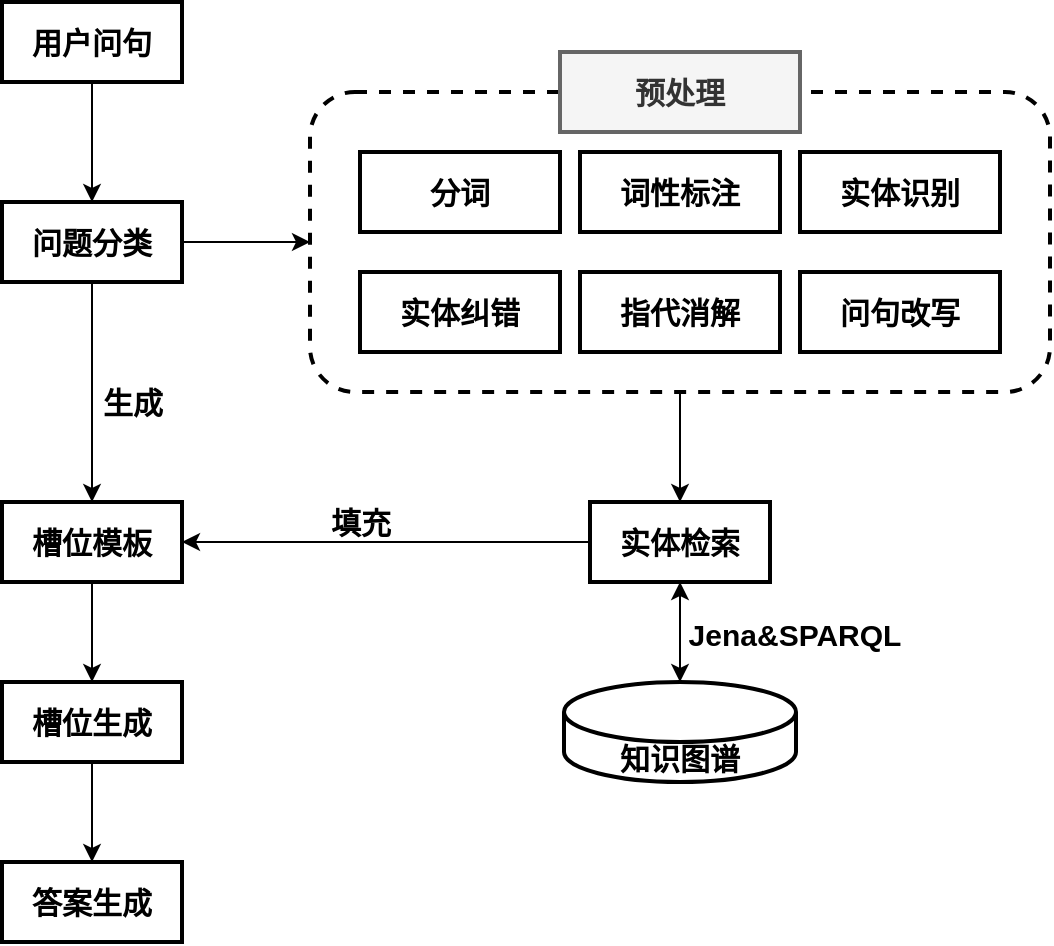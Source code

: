 <mxfile version="16.6.4" type="github">
  <diagram id="NYdzenEKTAjqkliWwF4i" name="Page-1">
    <mxGraphModel dx="1422" dy="794" grid="1" gridSize="10" guides="1" tooltips="1" connect="1" arrows="1" fold="1" page="1" pageScale="1" pageWidth="827" pageHeight="1169" math="0" shadow="0">
      <root>
        <mxCell id="0" />
        <mxCell id="1" parent="0" />
        <mxCell id="Znf2qzdWXlTigj-E0mfr-18" style="edgeStyle=orthogonalEdgeStyle;rounded=0;orthogonalLoop=1;jettySize=auto;html=1;exitX=0.5;exitY=1;exitDx=0;exitDy=0;entryX=0.5;entryY=0;entryDx=0;entryDy=0;fontSize=15;" edge="1" parent="1" source="Znf2qzdWXlTigj-E0mfr-9" target="Znf2qzdWXlTigj-E0mfr-17">
          <mxGeometry relative="1" as="geometry" />
        </mxCell>
        <mxCell id="Znf2qzdWXlTigj-E0mfr-9" value="" style="rounded=1;whiteSpace=wrap;html=1;fontSize=15;strokeWidth=2;dashed=1;" vertex="1" parent="1">
          <mxGeometry x="404" y="145" width="370" height="150" as="geometry" />
        </mxCell>
        <mxCell id="Znf2qzdWXlTigj-E0mfr-14" style="edgeStyle=orthogonalEdgeStyle;rounded=0;orthogonalLoop=1;jettySize=auto;html=1;exitX=0.5;exitY=1;exitDx=0;exitDy=0;fontSize=15;" edge="1" parent="1" source="Znf2qzdWXlTigj-E0mfr-1" target="Znf2qzdWXlTigj-E0mfr-5">
          <mxGeometry relative="1" as="geometry" />
        </mxCell>
        <mxCell id="Znf2qzdWXlTigj-E0mfr-1" value="&lt;font style=&quot;font-size: 15px&quot;&gt;&lt;b&gt;用户问句&lt;/b&gt;&lt;/font&gt;" style="rounded=0;whiteSpace=wrap;html=1;strokeWidth=2;" vertex="1" parent="1">
          <mxGeometry x="250" y="100" width="90" height="40" as="geometry" />
        </mxCell>
        <mxCell id="Znf2qzdWXlTigj-E0mfr-2" value="&lt;b&gt;分词&lt;/b&gt;" style="rounded=0;whiteSpace=wrap;html=1;fontSize=15;strokeWidth=2;" vertex="1" parent="1">
          <mxGeometry x="429" y="175" width="100" height="40" as="geometry" />
        </mxCell>
        <mxCell id="Znf2qzdWXlTigj-E0mfr-3" value="&lt;b&gt;词性标注&lt;/b&gt;" style="rounded=0;whiteSpace=wrap;html=1;fontSize=15;strokeWidth=2;" vertex="1" parent="1">
          <mxGeometry x="539" y="175" width="100" height="40" as="geometry" />
        </mxCell>
        <mxCell id="Znf2qzdWXlTigj-E0mfr-4" value="&lt;b&gt;实体识别&lt;/b&gt;" style="rounded=0;whiteSpace=wrap;html=1;fontSize=15;strokeWidth=2;" vertex="1" parent="1">
          <mxGeometry x="649" y="175" width="100" height="40" as="geometry" />
        </mxCell>
        <mxCell id="Znf2qzdWXlTigj-E0mfr-15" style="edgeStyle=orthogonalEdgeStyle;rounded=0;orthogonalLoop=1;jettySize=auto;html=1;exitX=1;exitY=0.5;exitDx=0;exitDy=0;entryX=0;entryY=0.5;entryDx=0;entryDy=0;fontSize=15;" edge="1" parent="1" source="Znf2qzdWXlTigj-E0mfr-5" target="Znf2qzdWXlTigj-E0mfr-9">
          <mxGeometry relative="1" as="geometry" />
        </mxCell>
        <mxCell id="Znf2qzdWXlTigj-E0mfr-16" style="edgeStyle=orthogonalEdgeStyle;rounded=0;orthogonalLoop=1;jettySize=auto;html=1;exitX=0.5;exitY=1;exitDx=0;exitDy=0;fontSize=15;" edge="1" parent="1" source="Znf2qzdWXlTigj-E0mfr-5" target="Znf2qzdWXlTigj-E0mfr-13">
          <mxGeometry relative="1" as="geometry" />
        </mxCell>
        <mxCell id="Znf2qzdWXlTigj-E0mfr-5" value="&lt;font style=&quot;font-size: 15px&quot;&gt;&lt;b&gt;问题分类&lt;/b&gt;&lt;/font&gt;" style="rounded=0;whiteSpace=wrap;html=1;strokeWidth=2;" vertex="1" parent="1">
          <mxGeometry x="250" y="200" width="90" height="40" as="geometry" />
        </mxCell>
        <mxCell id="Znf2qzdWXlTigj-E0mfr-6" value="&lt;b&gt;实体纠错&lt;/b&gt;" style="rounded=0;whiteSpace=wrap;html=1;fontSize=15;strokeWidth=2;" vertex="1" parent="1">
          <mxGeometry x="429" y="235" width="100" height="40" as="geometry" />
        </mxCell>
        <mxCell id="Znf2qzdWXlTigj-E0mfr-7" value="&lt;b&gt;指代消解&lt;/b&gt;" style="rounded=0;whiteSpace=wrap;html=1;fontSize=15;strokeWidth=2;" vertex="1" parent="1">
          <mxGeometry x="539" y="235" width="100" height="40" as="geometry" />
        </mxCell>
        <mxCell id="Znf2qzdWXlTigj-E0mfr-8" value="&lt;b&gt;问句改写&lt;/b&gt;" style="rounded=0;whiteSpace=wrap;html=1;fontSize=15;strokeWidth=2;" vertex="1" parent="1">
          <mxGeometry x="649" y="235" width="100" height="40" as="geometry" />
        </mxCell>
        <mxCell id="Znf2qzdWXlTigj-E0mfr-10" value="&lt;b&gt;预处理&lt;/b&gt;" style="rounded=0;whiteSpace=wrap;html=1;fontSize=15;strokeWidth=2;fillColor=#f5f5f5;strokeColor=#666666;fontColor=#333333;" vertex="1" parent="1">
          <mxGeometry x="529" y="125" width="120" height="40" as="geometry" />
        </mxCell>
        <mxCell id="Znf2qzdWXlTigj-E0mfr-20" style="edgeStyle=orthogonalEdgeStyle;rounded=0;orthogonalLoop=1;jettySize=auto;html=1;exitX=0.5;exitY=1;exitDx=0;exitDy=0;fontSize=15;" edge="1" parent="1" source="Znf2qzdWXlTigj-E0mfr-13">
          <mxGeometry relative="1" as="geometry">
            <mxPoint x="295" y="440" as="targetPoint" />
          </mxGeometry>
        </mxCell>
        <mxCell id="Znf2qzdWXlTigj-E0mfr-13" value="&lt;font style=&quot;font-size: 15px&quot;&gt;&lt;b&gt;槽位模板&lt;/b&gt;&lt;/font&gt;" style="rounded=0;whiteSpace=wrap;html=1;strokeWidth=2;" vertex="1" parent="1">
          <mxGeometry x="250" y="350" width="90" height="40" as="geometry" />
        </mxCell>
        <mxCell id="Znf2qzdWXlTigj-E0mfr-19" style="edgeStyle=orthogonalEdgeStyle;rounded=0;orthogonalLoop=1;jettySize=auto;html=1;exitX=0;exitY=0.5;exitDx=0;exitDy=0;fontSize=15;" edge="1" parent="1" source="Znf2qzdWXlTigj-E0mfr-17" target="Znf2qzdWXlTigj-E0mfr-13">
          <mxGeometry relative="1" as="geometry" />
        </mxCell>
        <mxCell id="Znf2qzdWXlTigj-E0mfr-17" value="&lt;font style=&quot;font-size: 15px&quot;&gt;&lt;b&gt;实体检索&lt;/b&gt;&lt;/font&gt;" style="rounded=0;whiteSpace=wrap;html=1;strokeWidth=2;" vertex="1" parent="1">
          <mxGeometry x="544" y="350" width="90" height="40" as="geometry" />
        </mxCell>
        <mxCell id="Znf2qzdWXlTigj-E0mfr-27" style="edgeStyle=orthogonalEdgeStyle;rounded=0;orthogonalLoop=1;jettySize=auto;html=1;exitX=0.5;exitY=1;exitDx=0;exitDy=0;fontSize=15;" edge="1" parent="1" source="Znf2qzdWXlTigj-E0mfr-21" target="Znf2qzdWXlTigj-E0mfr-26">
          <mxGeometry relative="1" as="geometry" />
        </mxCell>
        <mxCell id="Znf2qzdWXlTigj-E0mfr-21" value="&lt;font style=&quot;font-size: 15px&quot;&gt;&lt;b&gt;槽位生成&lt;/b&gt;&lt;/font&gt;" style="rounded=0;whiteSpace=wrap;html=1;strokeWidth=2;" vertex="1" parent="1">
          <mxGeometry x="250" y="440" width="90" height="40" as="geometry" />
        </mxCell>
        <mxCell id="Znf2qzdWXlTigj-E0mfr-22" value="&lt;b&gt;生成&lt;/b&gt;" style="text;html=1;align=center;verticalAlign=middle;resizable=0;points=[];autosize=1;strokeColor=none;fillColor=none;fontSize=15;" vertex="1" parent="1">
          <mxGeometry x="290" y="290" width="50" height="20" as="geometry" />
        </mxCell>
        <mxCell id="Znf2qzdWXlTigj-E0mfr-23" value="&lt;b&gt;填充&lt;/b&gt;" style="text;html=1;align=center;verticalAlign=middle;resizable=0;points=[];autosize=1;strokeColor=none;fillColor=none;fontSize=15;" vertex="1" parent="1">
          <mxGeometry x="404" y="350" width="50" height="20" as="geometry" />
        </mxCell>
        <mxCell id="Znf2qzdWXlTigj-E0mfr-25" style="edgeStyle=orthogonalEdgeStyle;rounded=0;orthogonalLoop=1;jettySize=auto;html=1;exitX=0.5;exitY=0;exitDx=0;exitDy=0;exitPerimeter=0;fontSize=15;startArrow=classic;startFill=1;" edge="1" parent="1" source="Znf2qzdWXlTigj-E0mfr-24" target="Znf2qzdWXlTigj-E0mfr-17">
          <mxGeometry relative="1" as="geometry" />
        </mxCell>
        <mxCell id="Znf2qzdWXlTigj-E0mfr-24" value="&lt;b&gt;知识图谱&lt;/b&gt;" style="shape=cylinder3;whiteSpace=wrap;html=1;boundedLbl=1;backgroundOutline=1;size=15;fontSize=15;strokeWidth=2;" vertex="1" parent="1">
          <mxGeometry x="531" y="440" width="116" height="50" as="geometry" />
        </mxCell>
        <mxCell id="Znf2qzdWXlTigj-E0mfr-26" value="&lt;font style=&quot;font-size: 15px&quot;&gt;&lt;b&gt;答案生成&lt;/b&gt;&lt;/font&gt;" style="rounded=0;whiteSpace=wrap;html=1;strokeWidth=2;" vertex="1" parent="1">
          <mxGeometry x="250" y="530" width="90" height="40" as="geometry" />
        </mxCell>
        <mxCell id="Znf2qzdWXlTigj-E0mfr-28" value="&lt;b&gt;Jena&amp;amp;SPARQL&lt;/b&gt;" style="text;html=1;align=center;verticalAlign=middle;resizable=0;points=[];autosize=1;strokeColor=none;fillColor=none;fontSize=15;" vertex="1" parent="1">
          <mxGeometry x="586" y="406" width="120" height="20" as="geometry" />
        </mxCell>
      </root>
    </mxGraphModel>
  </diagram>
</mxfile>
